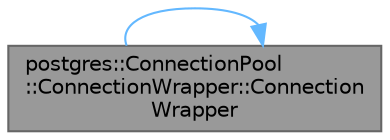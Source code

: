 digraph "postgres::ConnectionPool::ConnectionWrapper::ConnectionWrapper"
{
 // LATEX_PDF_SIZE
  bgcolor="transparent";
  edge [fontname=Helvetica,fontsize=10,labelfontname=Helvetica,labelfontsize=10];
  node [fontname=Helvetica,fontsize=10,shape=box,height=0.2,width=0.4];
  rankdir="LR";
  Node1 [id="Node000001",label="postgres::ConnectionPool\l::ConnectionWrapper::Connection\lWrapper",height=0.2,width=0.4,color="gray40", fillcolor="grey60", style="filled", fontcolor="black",tooltip="Конструктор класса ConnectionWrapper."];
  Node1 -> Node1 [id="edge1_Node000001_Node000001",color="steelblue1",style="solid",tooltip=" "];
}
